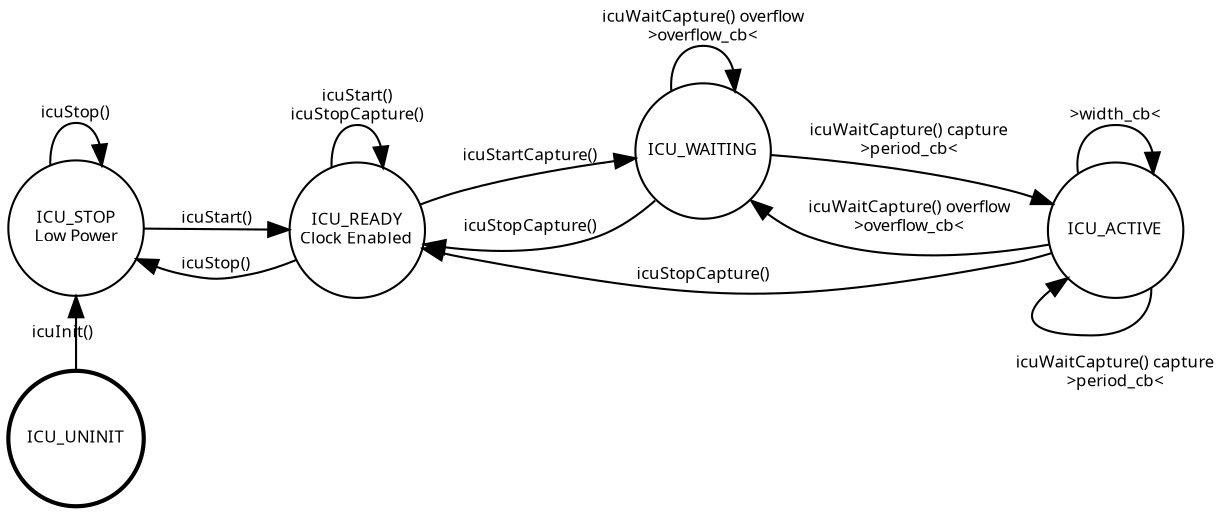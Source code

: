   digraph example {
    rankdir="LR";

    node [shape=circle, fontname=Sans, fontsize=8, fixedsize="true", width="0.9", height="0.9"];
    edge [fontname=Sans, fontsize=8];

    stop  [label="ICU_STOP\nLow Power"];
    uninit [label="ICU_UNINIT", style="bold"];
    ready [label="ICU_READY\nClock Enabled"];
    waiting [label="ICU_WAITING"];
    active [label="ICU_ACTIVE"];

    uninit -> stop [label=" icuInit()", constraint=false];
    stop -> stop [label="\nicuStop()"];
    stop -> ready [label="\nicuStart()"];
    ready -> stop [label="\nicuStop()"];
    ready -> ready [label="\nicuStart()\nicuStopCapture()"];
    ready -> waiting [label="\nicuStartCapture()"];
    waiting -> active [label="\nicuWaitCapture() capture\n>period_cb<"];
    waiting -> ready [label="\nicuStopCapture()"];
    active -> ready [label="\nicuStopCapture()"];
    active -> active:sw [label="\nicuWaitCapture() capture\n>period_cb<"];
    active -> active [label="\n>width_cb<"];
    active -> waiting [label="\icuWaitCapture() overflow\n>overflow_cb<"];
    waiting -> waiting [label="\icuWaitCapture() overflow\n>overflow_cb<"];
  }
